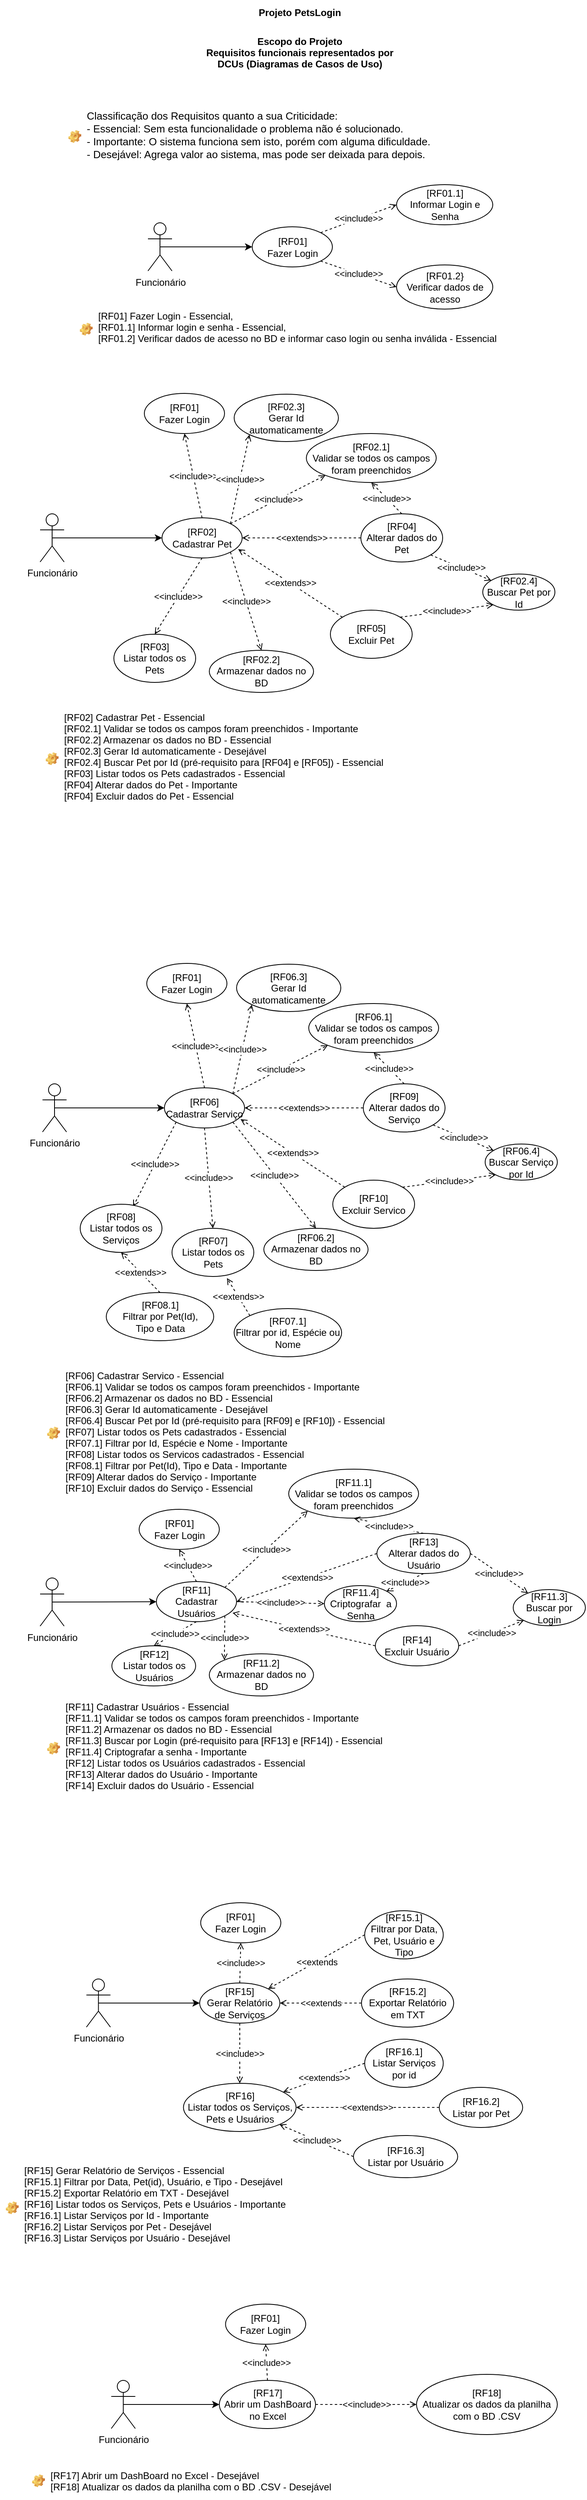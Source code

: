 <mxfile version="18.0.3" type="device"><diagram id="cu6MHWoMHVupW0vgvEFt" name="Page-1"><mxGraphModel dx="1102" dy="614" grid="1" gridSize="10" guides="1" tooltips="1" connect="1" arrows="1" fold="1" page="1" pageScale="1" pageWidth="827" pageHeight="1169" math="0" shadow="0"><root><mxCell id="0"/><mxCell id="1" parent="0"/><mxCell id="Z3dMWzObU7FpxK81rNXW-9" style="rounded=0;orthogonalLoop=1;jettySize=auto;html=1;exitX=0.5;exitY=0.5;exitDx=0;exitDy=0;exitPerimeter=0;" edge="1" parent="1" source="Z3dMWzObU7FpxK81rNXW-1" target="Z3dMWzObU7FpxK81rNXW-6"><mxGeometry relative="1" as="geometry"/></mxCell><mxCell id="Z3dMWzObU7FpxK81rNXW-1" value="Funcionário" style="shape=umlActor;verticalLabelPosition=bottom;verticalAlign=top;html=1;" vertex="1" parent="1"><mxGeometry x="224.5" y="307.5" width="30" height="60" as="geometry"/></mxCell><mxCell id="Z3dMWzObU7FpxK81rNXW-22" value="&amp;lt;&amp;lt;include&amp;gt;&amp;gt;" style="edgeStyle=none;rounded=0;orthogonalLoop=1;jettySize=auto;html=1;exitX=1;exitY=0;exitDx=0;exitDy=0;entryX=0;entryY=0.5;entryDx=0;entryDy=0;dashed=1;endArrow=open;endFill=0;" edge="1" parent="1" source="Z3dMWzObU7FpxK81rNXW-6" target="Z3dMWzObU7FpxK81rNXW-7"><mxGeometry relative="1" as="geometry"/></mxCell><mxCell id="Z3dMWzObU7FpxK81rNXW-23" value="&amp;lt;&amp;lt;include&amp;gt;&amp;gt;" style="edgeStyle=none;rounded=0;orthogonalLoop=1;jettySize=auto;html=1;exitX=1;exitY=1;exitDx=0;exitDy=0;entryX=0;entryY=0.5;entryDx=0;entryDy=0;dashed=1;endArrow=open;endFill=0;" edge="1" parent="1" source="Z3dMWzObU7FpxK81rNXW-6" target="Z3dMWzObU7FpxK81rNXW-8"><mxGeometry relative="1" as="geometry"/></mxCell><mxCell id="Z3dMWzObU7FpxK81rNXW-6" value="[RF01]&lt;br&gt;Fazer Login" style="ellipse;whiteSpace=wrap;html=1;" vertex="1" parent="1"><mxGeometry x="354.5" y="312.5" width="100" height="50" as="geometry"/></mxCell><mxCell id="Z3dMWzObU7FpxK81rNXW-7" value="[RF01.1]&lt;br&gt;Informar Login e Senha" style="ellipse;whiteSpace=wrap;html=1;" vertex="1" parent="1"><mxGeometry x="534.5" y="260" width="120" height="50" as="geometry"/></mxCell><mxCell id="Z3dMWzObU7FpxK81rNXW-8" value="[RF01.2}&lt;br&gt;Verificar dados de acesso" style="ellipse;whiteSpace=wrap;html=1;" vertex="1" parent="1"><mxGeometry x="534.5" y="360" width="120" height="55" as="geometry"/></mxCell><mxCell id="Z3dMWzObU7FpxK81rNXW-10" style="rounded=0;orthogonalLoop=1;jettySize=auto;html=1;exitX=0.5;exitY=0.5;exitDx=0;exitDy=0;exitPerimeter=0;" edge="1" source="Z3dMWzObU7FpxK81rNXW-11" target="Z3dMWzObU7FpxK81rNXW-12" parent="1"><mxGeometry relative="1" as="geometry"/></mxCell><mxCell id="Z3dMWzObU7FpxK81rNXW-11" value="Funcionário" style="shape=umlActor;verticalLabelPosition=bottom;verticalAlign=top;html=1;" vertex="1" parent="1"><mxGeometry x="90" y="670" width="30" height="60" as="geometry"/></mxCell><mxCell id="Z3dMWzObU7FpxK81rNXW-24" value="&amp;lt;&amp;lt;include&amp;gt;&amp;gt;" style="edgeStyle=none;rounded=0;orthogonalLoop=1;jettySize=auto;html=1;exitX=0.5;exitY=0;exitDx=0;exitDy=0;entryX=0.5;entryY=1;entryDx=0;entryDy=0;dashed=1;endArrow=open;endFill=0;" edge="1" parent="1" source="Z3dMWzObU7FpxK81rNXW-12" target="Z3dMWzObU7FpxK81rNXW-18"><mxGeometry relative="1" as="geometry"/></mxCell><mxCell id="Z3dMWzObU7FpxK81rNXW-25" value="&amp;lt;&amp;lt;include&amp;gt;&amp;gt;" style="edgeStyle=none;rounded=0;orthogonalLoop=1;jettySize=auto;html=1;exitX=1;exitY=0;exitDx=0;exitDy=0;entryX=0;entryY=1;entryDx=0;entryDy=0;dashed=1;endArrow=open;endFill=0;" edge="1" parent="1" source="Z3dMWzObU7FpxK81rNXW-12" target="Z3dMWzObU7FpxK81rNXW-13"><mxGeometry relative="1" as="geometry"/></mxCell><mxCell id="Z3dMWzObU7FpxK81rNXW-27" value="&amp;lt;&amp;lt;include&amp;gt;&amp;gt;" style="edgeStyle=none;rounded=0;orthogonalLoop=1;jettySize=auto;html=1;exitX=1;exitY=1;exitDx=0;exitDy=0;entryX=0.5;entryY=0;entryDx=0;entryDy=0;dashed=1;endArrow=open;endFill=0;" edge="1" parent="1" source="Z3dMWzObU7FpxK81rNXW-12" target="Z3dMWzObU7FpxK81rNXW-26"><mxGeometry relative="1" as="geometry"/></mxCell><mxCell id="Z3dMWzObU7FpxK81rNXW-35" value="&amp;lt;&amp;lt;include&amp;gt;&amp;gt;" style="edgeStyle=none;rounded=0;orthogonalLoop=1;jettySize=auto;html=1;exitX=1;exitY=0;exitDx=0;exitDy=0;entryX=0;entryY=1;entryDx=0;entryDy=0;dashed=1;endArrow=open;endFill=0;" edge="1" parent="1" source="Z3dMWzObU7FpxK81rNXW-12" target="Z3dMWzObU7FpxK81rNXW-34"><mxGeometry relative="1" as="geometry"/></mxCell><mxCell id="Z3dMWzObU7FpxK81rNXW-37" value="&amp;lt;&amp;lt;include&amp;gt;&amp;gt;" style="edgeStyle=none;rounded=0;orthogonalLoop=1;jettySize=auto;html=1;exitX=0.5;exitY=1;exitDx=0;exitDy=0;entryX=0.5;entryY=0;entryDx=0;entryDy=0;dashed=1;endArrow=open;endFill=0;" edge="1" parent="1" source="Z3dMWzObU7FpxK81rNXW-12" target="Z3dMWzObU7FpxK81rNXW-14"><mxGeometry relative="1" as="geometry"/></mxCell><mxCell id="Z3dMWzObU7FpxK81rNXW-12" value="[RF02]&lt;br&gt;Cadastrar Pet" style="ellipse;whiteSpace=wrap;html=1;" vertex="1" parent="1"><mxGeometry x="242" y="675" width="100" height="50" as="geometry"/></mxCell><mxCell id="Z3dMWzObU7FpxK81rNXW-13" value="[RF02.1]&lt;br&gt;Validar se todos os campos foram preenchidos" style="ellipse;whiteSpace=wrap;html=1;" vertex="1" parent="1"><mxGeometry x="422" y="570" width="162" height="61" as="geometry"/></mxCell><mxCell id="Z3dMWzObU7FpxK81rNXW-14" value="[RF03]&lt;br&gt;Listar todos os Pets" style="ellipse;whiteSpace=wrap;html=1;" vertex="1" parent="1"><mxGeometry x="182" y="820" width="102" height="60" as="geometry"/></mxCell><mxCell id="Z3dMWzObU7FpxK81rNXW-15" value="Projeto PetsLogin" style="text;align=center;fontStyle=1;verticalAlign=middle;spacingLeft=3;spacingRight=3;strokeColor=none;rotatable=0;points=[[0,0.5],[1,0.5]];portConstraint=eastwest;" vertex="1" parent="1"><mxGeometry x="329" y="30" width="170" height="30" as="geometry"/></mxCell><mxCell id="Z3dMWzObU7FpxK81rNXW-16" value="Escopo do Projeto&#10;Requisitos funcionais representados por&#10;DCUs (Diagramas de Casos de Uso)" style="text;align=center;fontStyle=1;verticalAlign=middle;spacingLeft=3;spacingRight=3;strokeColor=none;rotatable=0;points=[[0,0.5],[1,0.5]];portConstraint=eastwest;" vertex="1" parent="1"><mxGeometry x="296" y="70" width="236" height="50" as="geometry"/></mxCell><mxCell id="Z3dMWzObU7FpxK81rNXW-17" value="[RF01] Fazer Login - Essencial,&#10;[RF01.1] Informar login e senha - Essencial,&#10;[RF01.2] Verificar dados de acesso no BD e informar caso login ou senha inválida - Essencial" style="label;fontStyle=0;strokeColor=none;fillColor=none;align=left;verticalAlign=top;overflow=hidden;spacingLeft=28;spacingRight=4;rotatable=0;points=[[0,0.5],[1,0.5]];portConstraint=eastwest;imageWidth=16;imageHeight=16;image=img/clipart/Gear_128x128.png" vertex="1" parent="1"><mxGeometry x="132.5" y="410" width="533" height="60" as="geometry"/></mxCell><mxCell id="Z3dMWzObU7FpxK81rNXW-18" value="[RF01]&lt;br&gt;Fazer Login" style="ellipse;whiteSpace=wrap;html=1;" vertex="1" parent="1"><mxGeometry x="220" y="520" width="100" height="50" as="geometry"/></mxCell><mxCell id="Z3dMWzObU7FpxK81rNXW-28" value="&amp;lt;&amp;lt;extends&amp;gt;&amp;gt;" style="edgeStyle=none;rounded=0;orthogonalLoop=1;jettySize=auto;html=1;exitX=0;exitY=0.5;exitDx=0;exitDy=0;entryX=1;entryY=0.5;entryDx=0;entryDy=0;dashed=1;endArrow=open;endFill=0;" edge="1" parent="1" source="Z3dMWzObU7FpxK81rNXW-19" target="Z3dMWzObU7FpxK81rNXW-12"><mxGeometry relative="1" as="geometry"/></mxCell><mxCell id="Z3dMWzObU7FpxK81rNXW-31" value="&amp;lt;&amp;lt;include&amp;gt;&amp;gt;" style="edgeStyle=none;rounded=0;orthogonalLoop=1;jettySize=auto;html=1;exitX=1;exitY=1;exitDx=0;exitDy=0;dashed=1;endArrow=open;endFill=0;" edge="1" parent="1" source="Z3dMWzObU7FpxK81rNXW-19" target="Z3dMWzObU7FpxK81rNXW-20"><mxGeometry relative="1" as="geometry"/></mxCell><mxCell id="Z3dMWzObU7FpxK81rNXW-36" value="&amp;lt;&amp;lt;include&amp;gt;&amp;gt;" style="edgeStyle=none;rounded=0;orthogonalLoop=1;jettySize=auto;html=1;exitX=0.5;exitY=0;exitDx=0;exitDy=0;entryX=0.5;entryY=1;entryDx=0;entryDy=0;dashed=1;endArrow=open;endFill=0;" edge="1" parent="1" source="Z3dMWzObU7FpxK81rNXW-19" target="Z3dMWzObU7FpxK81rNXW-13"><mxGeometry relative="1" as="geometry"/></mxCell><mxCell id="Z3dMWzObU7FpxK81rNXW-19" value="[RF04]&lt;br&gt;Alterar dados do Pet" style="ellipse;whiteSpace=wrap;html=1;" vertex="1" parent="1"><mxGeometry x="490" y="670" width="102" height="60" as="geometry"/></mxCell><mxCell id="Z3dMWzObU7FpxK81rNXW-20" value="[RF02.4]&lt;br&gt;Buscar Pet por Id" style="ellipse;whiteSpace=wrap;html=1;" vertex="1" parent="1"><mxGeometry x="642" y="745" width="90" height="45" as="geometry"/></mxCell><mxCell id="Z3dMWzObU7FpxK81rNXW-29" value="&amp;lt;&amp;lt;extends&amp;gt;&amp;gt;" style="edgeStyle=none;rounded=0;orthogonalLoop=1;jettySize=auto;html=1;exitX=0;exitY=0;exitDx=0;exitDy=0;entryX=0.95;entryY=0.78;entryDx=0;entryDy=0;entryPerimeter=0;dashed=1;endArrow=open;endFill=0;" edge="1" parent="1" source="Z3dMWzObU7FpxK81rNXW-21" target="Z3dMWzObU7FpxK81rNXW-12"><mxGeometry relative="1" as="geometry"/></mxCell><mxCell id="Z3dMWzObU7FpxK81rNXW-32" value="&amp;lt;&amp;lt;include&amp;gt;&amp;gt;" style="edgeStyle=none;rounded=0;orthogonalLoop=1;jettySize=auto;html=1;exitX=1;exitY=0;exitDx=0;exitDy=0;entryX=0;entryY=1;entryDx=0;entryDy=0;dashed=1;endArrow=open;endFill=0;" edge="1" parent="1" source="Z3dMWzObU7FpxK81rNXW-21" target="Z3dMWzObU7FpxK81rNXW-20"><mxGeometry relative="1" as="geometry"/></mxCell><mxCell id="Z3dMWzObU7FpxK81rNXW-21" value="[RF05]&lt;br&gt;Excluir Pet" style="ellipse;whiteSpace=wrap;html=1;" vertex="1" parent="1"><mxGeometry x="452" y="790" width="102" height="60" as="geometry"/></mxCell><mxCell id="Z3dMWzObU7FpxK81rNXW-26" value="[RF02.2]&lt;br&gt;Armazenar dados no BD" style="ellipse;whiteSpace=wrap;html=1;" vertex="1" parent="1"><mxGeometry x="301" y="840" width="130" height="52.5" as="geometry"/></mxCell><mxCell id="Z3dMWzObU7FpxK81rNXW-34" value="[RF02.3]&lt;br&gt;Gerar Id automaticamente" style="ellipse;whiteSpace=wrap;html=1;" vertex="1" parent="1"><mxGeometry x="332" y="521" width="130" height="59" as="geometry"/></mxCell><mxCell id="Z3dMWzObU7FpxK81rNXW-38" value="[RF02] Cadastrar Pet - Essencial&#10;[RF02.1] Validar se todos os campos foram preenchidos - Importante&#10;[RF02.2] Armazenar os dados no BD - Essencial&#10;[RF02.3] Gerar Id automaticamente - Desejável&#10;[RF02.4] Buscar Pet por Id (pré-requisito para [RF04] e [RF05]) - Essencial&#10;[RF03] Listar todos os Pets cadastrados - Essencial&#10;[RF04] Alterar dados do Pet - Importante&#10;[RF04] Excluir dados do Pet - Essencial" style="label;fontStyle=0;strokeColor=none;fillColor=none;align=left;verticalAlign=top;overflow=hidden;spacingLeft=28;spacingRight=4;rotatable=0;points=[[0,0.5],[1,0.5]];portConstraint=eastwest;imageWidth=16;imageHeight=16;image=img/clipart/Gear_128x128.png" vertex="1" parent="1"><mxGeometry x="90" y="910" width="522" height="130" as="geometry"/></mxCell><mxCell id="Z3dMWzObU7FpxK81rNXW-39" value="Classificação dos Requisitos quanto a sua Criticidade:&#10;- Essencial: Sem esta funcionalidade o problema não é solucionado.&#10;- Importante: O sistema funciona sem isto, porém com alguma dificuldade.&#10;- Desejável: Agrega valor ao sistema, mas pode ser deixada para depois." style="label;fontStyle=0;strokeColor=none;fillColor=none;align=left;verticalAlign=top;overflow=hidden;spacingLeft=28;spacingRight=4;rotatable=0;points=[[0,0.5],[1,0.5]];portConstraint=eastwest;imageWidth=16;imageHeight=16;image=img/clipart/Gear_128x128.png;fontSize=13;" vertex="1" parent="1"><mxGeometry x="118.25" y="160" width="495.5" height="80" as="geometry"/></mxCell><mxCell id="Z3dMWzObU7FpxK81rNXW-61" style="rounded=0;orthogonalLoop=1;jettySize=auto;html=1;exitX=0.5;exitY=0.5;exitDx=0;exitDy=0;exitPerimeter=0;" edge="1" source="Z3dMWzObU7FpxK81rNXW-62" target="Z3dMWzObU7FpxK81rNXW-68" parent="1"><mxGeometry relative="1" as="geometry"/></mxCell><mxCell id="Z3dMWzObU7FpxK81rNXW-62" value="Funcionário" style="shape=umlActor;verticalLabelPosition=bottom;verticalAlign=top;html=1;" vertex="1" parent="1"><mxGeometry x="93" y="1380" width="30" height="60" as="geometry"/></mxCell><mxCell id="Z3dMWzObU7FpxK81rNXW-63" value="&amp;lt;&amp;lt;include&amp;gt;&amp;gt;" style="edgeStyle=none;rounded=0;orthogonalLoop=1;jettySize=auto;html=1;exitX=0.5;exitY=0;exitDx=0;exitDy=0;entryX=0.5;entryY=1;entryDx=0;entryDy=0;dashed=1;endArrow=open;endFill=0;" edge="1" source="Z3dMWzObU7FpxK81rNXW-68" target="Z3dMWzObU7FpxK81rNXW-71" parent="1"><mxGeometry relative="1" as="geometry"/></mxCell><mxCell id="Z3dMWzObU7FpxK81rNXW-64" value="&amp;lt;&amp;lt;include&amp;gt;&amp;gt;" style="edgeStyle=none;rounded=0;orthogonalLoop=1;jettySize=auto;html=1;exitX=1;exitY=0;exitDx=0;exitDy=0;entryX=0;entryY=1;entryDx=0;entryDy=0;dashed=1;endArrow=open;endFill=0;" edge="1" source="Z3dMWzObU7FpxK81rNXW-68" target="Z3dMWzObU7FpxK81rNXW-69" parent="1"><mxGeometry relative="1" as="geometry"/></mxCell><mxCell id="Z3dMWzObU7FpxK81rNXW-65" value="&amp;lt;&amp;lt;include&amp;gt;&amp;gt;" style="edgeStyle=none;rounded=0;orthogonalLoop=1;jettySize=auto;html=1;exitX=1;exitY=1;exitDx=0;exitDy=0;entryX=0.5;entryY=0;entryDx=0;entryDy=0;dashed=1;endArrow=open;endFill=0;" edge="1" source="Z3dMWzObU7FpxK81rNXW-68" target="Z3dMWzObU7FpxK81rNXW-80" parent="1"><mxGeometry relative="1" as="geometry"/></mxCell><mxCell id="Z3dMWzObU7FpxK81rNXW-66" value="&amp;lt;&amp;lt;include&amp;gt;&amp;gt;" style="edgeStyle=none;rounded=0;orthogonalLoop=1;jettySize=auto;html=1;exitX=1;exitY=0;exitDx=0;exitDy=0;entryX=0;entryY=1;entryDx=0;entryDy=0;dashed=1;endArrow=open;endFill=0;" edge="1" source="Z3dMWzObU7FpxK81rNXW-68" target="Z3dMWzObU7FpxK81rNXW-81" parent="1"><mxGeometry relative="1" as="geometry"/></mxCell><mxCell id="Z3dMWzObU7FpxK81rNXW-67" value="&amp;lt;&amp;lt;include&amp;gt;&amp;gt;" style="edgeStyle=none;rounded=0;orthogonalLoop=1;jettySize=auto;html=1;exitX=0.5;exitY=1;exitDx=0;exitDy=0;entryX=0.5;entryY=0;entryDx=0;entryDy=0;dashed=1;endArrow=open;endFill=0;" edge="1" source="Z3dMWzObU7FpxK81rNXW-68" target="Z3dMWzObU7FpxK81rNXW-70" parent="1"><mxGeometry relative="1" as="geometry"/></mxCell><mxCell id="Z3dMWzObU7FpxK81rNXW-84" value="&amp;lt;&amp;lt;include&amp;gt;&amp;gt;" style="edgeStyle=none;rounded=0;orthogonalLoop=1;jettySize=auto;html=1;exitX=0;exitY=1;exitDx=0;exitDy=0;entryX=0.647;entryY=0.05;entryDx=0;entryDy=0;entryPerimeter=0;dashed=1;fontSize=11;endArrow=open;endFill=0;" edge="1" parent="1" source="Z3dMWzObU7FpxK81rNXW-68" target="Z3dMWzObU7FpxK81rNXW-83"><mxGeometry relative="1" as="geometry"/></mxCell><mxCell id="Z3dMWzObU7FpxK81rNXW-68" value="[RF06]&lt;br&gt;Cadastrar Serviço" style="ellipse;whiteSpace=wrap;html=1;" vertex="1" parent="1"><mxGeometry x="245" y="1385" width="100" height="50" as="geometry"/></mxCell><mxCell id="Z3dMWzObU7FpxK81rNXW-69" value="[RF06.1]&lt;br&gt;Validar se todos os campos foram preenchidos" style="ellipse;whiteSpace=wrap;html=1;" vertex="1" parent="1"><mxGeometry x="425" y="1280" width="162" height="61" as="geometry"/></mxCell><mxCell id="Z3dMWzObU7FpxK81rNXW-70" value="[RF07]&lt;br&gt;Listar todos os Pets" style="ellipse;whiteSpace=wrap;html=1;" vertex="1" parent="1"><mxGeometry x="254.5" y="1560" width="102" height="60" as="geometry"/></mxCell><mxCell id="Z3dMWzObU7FpxK81rNXW-71" value="[RF01]&lt;br&gt;Fazer Login" style="ellipse;whiteSpace=wrap;html=1;" vertex="1" parent="1"><mxGeometry x="223" y="1230" width="100" height="50" as="geometry"/></mxCell><mxCell id="Z3dMWzObU7FpxK81rNXW-72" value="&amp;lt;&amp;lt;extends&amp;gt;&amp;gt;" style="edgeStyle=none;rounded=0;orthogonalLoop=1;jettySize=auto;html=1;exitX=0;exitY=0.5;exitDx=0;exitDy=0;entryX=1;entryY=0.5;entryDx=0;entryDy=0;dashed=1;endArrow=open;endFill=0;" edge="1" source="Z3dMWzObU7FpxK81rNXW-75" target="Z3dMWzObU7FpxK81rNXW-68" parent="1"><mxGeometry relative="1" as="geometry"/></mxCell><mxCell id="Z3dMWzObU7FpxK81rNXW-73" value="&amp;lt;&amp;lt;include&amp;gt;&amp;gt;" style="edgeStyle=none;rounded=0;orthogonalLoop=1;jettySize=auto;html=1;exitX=1;exitY=1;exitDx=0;exitDy=0;dashed=1;endArrow=open;endFill=0;" edge="1" source="Z3dMWzObU7FpxK81rNXW-75" target="Z3dMWzObU7FpxK81rNXW-76" parent="1"><mxGeometry relative="1" as="geometry"/></mxCell><mxCell id="Z3dMWzObU7FpxK81rNXW-74" value="&amp;lt;&amp;lt;include&amp;gt;&amp;gt;" style="edgeStyle=none;rounded=0;orthogonalLoop=1;jettySize=auto;html=1;exitX=0.5;exitY=0;exitDx=0;exitDy=0;entryX=0.5;entryY=1;entryDx=0;entryDy=0;dashed=1;endArrow=open;endFill=0;" edge="1" source="Z3dMWzObU7FpxK81rNXW-75" target="Z3dMWzObU7FpxK81rNXW-69" parent="1"><mxGeometry relative="1" as="geometry"/></mxCell><mxCell id="Z3dMWzObU7FpxK81rNXW-75" value="[RF09]&lt;br&gt;Alterar dados do Serviço" style="ellipse;whiteSpace=wrap;html=1;" vertex="1" parent="1"><mxGeometry x="493" y="1380" width="102" height="60" as="geometry"/></mxCell><mxCell id="Z3dMWzObU7FpxK81rNXW-76" value="[RF06.4]&lt;br&gt;Buscar Serviço por Id" style="ellipse;whiteSpace=wrap;html=1;" vertex="1" parent="1"><mxGeometry x="645" y="1455" width="90" height="45" as="geometry"/></mxCell><mxCell id="Z3dMWzObU7FpxK81rNXW-77" value="&amp;lt;&amp;lt;extends&amp;gt;&amp;gt;" style="edgeStyle=none;rounded=0;orthogonalLoop=1;jettySize=auto;html=1;exitX=0;exitY=0;exitDx=0;exitDy=0;entryX=0.95;entryY=0.78;entryDx=0;entryDy=0;entryPerimeter=0;dashed=1;endArrow=open;endFill=0;" edge="1" source="Z3dMWzObU7FpxK81rNXW-79" target="Z3dMWzObU7FpxK81rNXW-68" parent="1"><mxGeometry relative="1" as="geometry"/></mxCell><mxCell id="Z3dMWzObU7FpxK81rNXW-78" value="&amp;lt;&amp;lt;include&amp;gt;&amp;gt;" style="edgeStyle=none;rounded=0;orthogonalLoop=1;jettySize=auto;html=1;exitX=1;exitY=0;exitDx=0;exitDy=0;entryX=0;entryY=1;entryDx=0;entryDy=0;dashed=1;endArrow=open;endFill=0;" edge="1" source="Z3dMWzObU7FpxK81rNXW-79" target="Z3dMWzObU7FpxK81rNXW-76" parent="1"><mxGeometry relative="1" as="geometry"/></mxCell><mxCell id="Z3dMWzObU7FpxK81rNXW-79" value="[RF10]&lt;br&gt;Excluir Servico" style="ellipse;whiteSpace=wrap;html=1;" vertex="1" parent="1"><mxGeometry x="455" y="1500" width="102" height="60" as="geometry"/></mxCell><mxCell id="Z3dMWzObU7FpxK81rNXW-80" value="[RF06.2]&lt;br&gt;Armazenar dados no BD" style="ellipse;whiteSpace=wrap;html=1;" vertex="1" parent="1"><mxGeometry x="369" y="1560" width="130" height="52.5" as="geometry"/></mxCell><mxCell id="Z3dMWzObU7FpxK81rNXW-81" value="[RF06.3]&lt;br&gt;Gerar Id automaticamente" style="ellipse;whiteSpace=wrap;html=1;" vertex="1" parent="1"><mxGeometry x="335" y="1231" width="130" height="59" as="geometry"/></mxCell><mxCell id="Z3dMWzObU7FpxK81rNXW-82" value="[RF06] Cadastrar Servico - Essencial&#10;[RF06.1] Validar se todos os campos foram preenchidos - Importante&#10;[RF06.2] Armazenar os dados no BD - Essencial&#10;[RF06.3] Gerar Id automaticamente - Desejável&#10;[RF06.4] Buscar Pet por Id (pré-requisito para [RF09] e [RF10]) - Essencial&#10;[RF07] Listar todos os Pets cadastrados - Essencial&#10;[RF07.1] Filtrar por Id, Espécie e Nome - Importante&#10;[RF08] Listar todos os Servicos cadastrados - Essencial&#10;[RF08.1] Filtrar por Pet(Id), Tipo e Data - Importante&#10;[RF09] Alterar dados do Serviço - Importante&#10;[RF10] Excluir dados do Serviço - Essencial" style="label;fontStyle=0;strokeColor=none;fillColor=none;align=left;verticalAlign=top;overflow=hidden;spacingLeft=28;spacingRight=4;rotatable=0;points=[[0,0.5],[1,0.5]];portConstraint=eastwest;imageWidth=16;imageHeight=16;image=img/clipart/Gear_128x128.png" vertex="1" parent="1"><mxGeometry x="91.75" y="1730" width="522" height="170" as="geometry"/></mxCell><mxCell id="Z3dMWzObU7FpxK81rNXW-83" value="[RF08]&lt;br&gt;Listar todos os Serviços" style="ellipse;whiteSpace=wrap;html=1;" vertex="1" parent="1"><mxGeometry x="140" y="1530" width="102" height="60" as="geometry"/></mxCell><mxCell id="Z3dMWzObU7FpxK81rNXW-86" value="&amp;lt;&amp;lt;extends&amp;gt;&amp;gt;" style="edgeStyle=none;rounded=0;orthogonalLoop=1;jettySize=auto;html=1;exitX=0;exitY=0;exitDx=0;exitDy=0;entryX=0.672;entryY=1.033;entryDx=0;entryDy=0;entryPerimeter=0;dashed=1;fontSize=11;endArrow=open;endFill=0;" edge="1" parent="1" source="Z3dMWzObU7FpxK81rNXW-85" target="Z3dMWzObU7FpxK81rNXW-70"><mxGeometry relative="1" as="geometry"/></mxCell><mxCell id="Z3dMWzObU7FpxK81rNXW-85" value="[RF07.1]&lt;br&gt;Filtrar por id, Espécie ou Nome" style="ellipse;whiteSpace=wrap;html=1;" vertex="1" parent="1"><mxGeometry x="332" y="1660" width="134" height="60" as="geometry"/></mxCell><mxCell id="Z3dMWzObU7FpxK81rNXW-89" value="&amp;lt;&amp;lt;extends&amp;gt;&amp;gt;" style="edgeStyle=none;rounded=0;orthogonalLoop=1;jettySize=auto;html=1;exitX=0.5;exitY=0;exitDx=0;exitDy=0;entryX=0.5;entryY=1;entryDx=0;entryDy=0;dashed=1;fontSize=11;endArrow=open;endFill=0;" edge="1" parent="1" source="Z3dMWzObU7FpxK81rNXW-88" target="Z3dMWzObU7FpxK81rNXW-83"><mxGeometry relative="1" as="geometry"/></mxCell><mxCell id="Z3dMWzObU7FpxK81rNXW-88" value="[RF08.1]&lt;br&gt;Filtrar por Pet(Id),&lt;br&gt;Tipo e Data" style="ellipse;whiteSpace=wrap;html=1;" vertex="1" parent="1"><mxGeometry x="172.5" y="1640" width="134" height="60" as="geometry"/></mxCell><mxCell id="Z3dMWzObU7FpxK81rNXW-90" style="rounded=0;orthogonalLoop=1;jettySize=auto;html=1;exitX=0.5;exitY=0.5;exitDx=0;exitDy=0;exitPerimeter=0;" edge="1" source="Z3dMWzObU7FpxK81rNXW-91" target="Z3dMWzObU7FpxK81rNXW-97" parent="1"><mxGeometry relative="1" as="geometry"/></mxCell><mxCell id="Z3dMWzObU7FpxK81rNXW-91" value="Funcionário" style="shape=umlActor;verticalLabelPosition=bottom;verticalAlign=top;html=1;" vertex="1" parent="1"><mxGeometry x="90" y="1995.5" width="30" height="60" as="geometry"/></mxCell><mxCell id="Z3dMWzObU7FpxK81rNXW-92" value="&amp;lt;&amp;lt;include&amp;gt;&amp;gt;" style="edgeStyle=none;rounded=0;orthogonalLoop=1;jettySize=auto;html=1;exitX=0.5;exitY=0;exitDx=0;exitDy=0;entryX=0.5;entryY=1;entryDx=0;entryDy=0;dashed=1;endArrow=open;endFill=0;" edge="1" source="Z3dMWzObU7FpxK81rNXW-97" target="Z3dMWzObU7FpxK81rNXW-100" parent="1"><mxGeometry relative="1" as="geometry"/></mxCell><mxCell id="Z3dMWzObU7FpxK81rNXW-93" value="&amp;lt;&amp;lt;include&amp;gt;&amp;gt;" style="edgeStyle=none;rounded=0;orthogonalLoop=1;jettySize=auto;html=1;exitX=1;exitY=0;exitDx=0;exitDy=0;entryX=0;entryY=1;entryDx=0;entryDy=0;dashed=1;endArrow=open;endFill=0;" edge="1" source="Z3dMWzObU7FpxK81rNXW-97" target="Z3dMWzObU7FpxK81rNXW-98" parent="1"><mxGeometry relative="1" as="geometry"/></mxCell><mxCell id="Z3dMWzObU7FpxK81rNXW-94" value="&amp;lt;&amp;lt;include&amp;gt;&amp;gt;" style="edgeStyle=none;rounded=0;orthogonalLoop=1;jettySize=auto;html=1;exitX=1;exitY=1;exitDx=0;exitDy=0;entryX=0;entryY=0;entryDx=0;entryDy=0;dashed=1;endArrow=open;endFill=0;" edge="1" source="Z3dMWzObU7FpxK81rNXW-97" target="Z3dMWzObU7FpxK81rNXW-109" parent="1"><mxGeometry relative="1" as="geometry"/></mxCell><mxCell id="Z3dMWzObU7FpxK81rNXW-96" value="&amp;lt;&amp;lt;include&amp;gt;&amp;gt;" style="edgeStyle=none;rounded=0;orthogonalLoop=1;jettySize=auto;html=1;exitX=0.5;exitY=1;exitDx=0;exitDy=0;entryX=0.5;entryY=0;entryDx=0;entryDy=0;dashed=1;endArrow=open;endFill=0;" edge="1" source="Z3dMWzObU7FpxK81rNXW-97" target="Z3dMWzObU7FpxK81rNXW-99" parent="1"><mxGeometry relative="1" as="geometry"/></mxCell><mxCell id="Z3dMWzObU7FpxK81rNXW-114" value="&amp;lt;&amp;lt;include&amp;gt;&amp;gt;" style="edgeStyle=none;rounded=0;orthogonalLoop=1;jettySize=auto;html=1;exitX=1;exitY=0.5;exitDx=0;exitDy=0;entryX=0;entryY=0.5;entryDx=0;entryDy=0;dashed=1;fontSize=11;endArrow=open;endFill=0;" edge="1" parent="1" source="Z3dMWzObU7FpxK81rNXW-97" target="Z3dMWzObU7FpxK81rNXW-112"><mxGeometry relative="1" as="geometry"/></mxCell><mxCell id="Z3dMWzObU7FpxK81rNXW-97" value="[RF11]&lt;br&gt;Cadastrar Usuários" style="ellipse;whiteSpace=wrap;html=1;" vertex="1" parent="1"><mxGeometry x="235" y="2000" width="100" height="50" as="geometry"/></mxCell><mxCell id="Z3dMWzObU7FpxK81rNXW-98" value="[RF11.1]&lt;br&gt;Validar se todos os campos foram preenchidos" style="ellipse;whiteSpace=wrap;html=1;" vertex="1" parent="1"><mxGeometry x="400" y="1860" width="162" height="61" as="geometry"/></mxCell><mxCell id="Z3dMWzObU7FpxK81rNXW-99" value="[RF12]&lt;br&gt;Listar todos os Usuários" style="ellipse;whiteSpace=wrap;html=1;" vertex="1" parent="1"><mxGeometry x="179.5" y="2080" width="104.5" height="50" as="geometry"/></mxCell><mxCell id="Z3dMWzObU7FpxK81rNXW-100" value="[RF01]&lt;br&gt;Fazer Login" style="ellipse;whiteSpace=wrap;html=1;" vertex="1" parent="1"><mxGeometry x="213.5" y="1910" width="100" height="50" as="geometry"/></mxCell><mxCell id="Z3dMWzObU7FpxK81rNXW-101" value="&amp;lt;&amp;lt;extends&amp;gt;&amp;gt;" style="edgeStyle=none;rounded=0;orthogonalLoop=1;jettySize=auto;html=1;exitX=0;exitY=0.5;exitDx=0;exitDy=0;entryX=1;entryY=0.5;entryDx=0;entryDy=0;dashed=1;endArrow=open;endFill=0;" edge="1" source="Z3dMWzObU7FpxK81rNXW-104" target="Z3dMWzObU7FpxK81rNXW-97" parent="1"><mxGeometry relative="1" as="geometry"/></mxCell><mxCell id="Z3dMWzObU7FpxK81rNXW-102" value="&amp;lt;&amp;lt;include&amp;gt;&amp;gt;" style="edgeStyle=none;rounded=0;orthogonalLoop=1;jettySize=auto;html=1;exitX=1;exitY=0.5;exitDx=0;exitDy=0;dashed=1;endArrow=open;endFill=0;" edge="1" source="Z3dMWzObU7FpxK81rNXW-104" target="Z3dMWzObU7FpxK81rNXW-105" parent="1"><mxGeometry relative="1" as="geometry"/></mxCell><mxCell id="Z3dMWzObU7FpxK81rNXW-103" value="&amp;lt;&amp;lt;include&amp;gt;&amp;gt;" style="edgeStyle=none;rounded=0;orthogonalLoop=1;jettySize=auto;html=1;exitX=0.5;exitY=0;exitDx=0;exitDy=0;entryX=0.5;entryY=1;entryDx=0;entryDy=0;dashed=1;endArrow=open;endFill=0;" edge="1" source="Z3dMWzObU7FpxK81rNXW-104" target="Z3dMWzObU7FpxK81rNXW-98" parent="1"><mxGeometry relative="1" as="geometry"/></mxCell><mxCell id="Z3dMWzObU7FpxK81rNXW-113" value="&amp;lt;&amp;lt;include&amp;gt;&amp;gt;" style="edgeStyle=none;rounded=0;orthogonalLoop=1;jettySize=auto;html=1;exitX=0.5;exitY=1;exitDx=0;exitDy=0;dashed=1;fontSize=11;endArrow=open;endFill=0;" edge="1" parent="1" source="Z3dMWzObU7FpxK81rNXW-104" target="Z3dMWzObU7FpxK81rNXW-112"><mxGeometry relative="1" as="geometry"/></mxCell><mxCell id="Z3dMWzObU7FpxK81rNXW-104" value="[RF13]&lt;br&gt;Alterar dados do Usuário" style="ellipse;whiteSpace=wrap;html=1;" vertex="1" parent="1"><mxGeometry x="510" y="1940" width="116.5" height="50" as="geometry"/></mxCell><mxCell id="Z3dMWzObU7FpxK81rNXW-105" value="[RF11.3]&lt;br&gt;Buscar por Login" style="ellipse;whiteSpace=wrap;html=1;" vertex="1" parent="1"><mxGeometry x="680" y="2010" width="90" height="45" as="geometry"/></mxCell><mxCell id="Z3dMWzObU7FpxK81rNXW-106" value="&amp;lt;&amp;lt;extends&amp;gt;&amp;gt;" style="edgeStyle=none;rounded=0;orthogonalLoop=1;jettySize=auto;html=1;exitX=0;exitY=0.5;exitDx=0;exitDy=0;entryX=0.95;entryY=0.78;entryDx=0;entryDy=0;entryPerimeter=0;dashed=1;endArrow=open;endFill=0;" edge="1" source="Z3dMWzObU7FpxK81rNXW-108" target="Z3dMWzObU7FpxK81rNXW-97" parent="1"><mxGeometry relative="1" as="geometry"/></mxCell><mxCell id="Z3dMWzObU7FpxK81rNXW-107" value="&amp;lt;&amp;lt;include&amp;gt;&amp;gt;" style="edgeStyle=none;rounded=0;orthogonalLoop=1;jettySize=auto;html=1;exitX=1;exitY=0.5;exitDx=0;exitDy=0;entryX=0;entryY=1;entryDx=0;entryDy=0;dashed=1;endArrow=open;endFill=0;" edge="1" source="Z3dMWzObU7FpxK81rNXW-108" target="Z3dMWzObU7FpxK81rNXW-105" parent="1"><mxGeometry relative="1" as="geometry"/></mxCell><mxCell id="Z3dMWzObU7FpxK81rNXW-108" value="[RF14]&lt;br&gt;Excluir Usuário" style="ellipse;whiteSpace=wrap;html=1;" vertex="1" parent="1"><mxGeometry x="508" y="2055" width="104" height="50" as="geometry"/></mxCell><mxCell id="Z3dMWzObU7FpxK81rNXW-109" value="[RF11.2]&lt;br&gt;Armazenar dados no BD" style="ellipse;whiteSpace=wrap;html=1;" vertex="1" parent="1"><mxGeometry x="301" y="2090" width="130" height="52.5" as="geometry"/></mxCell><mxCell id="Z3dMWzObU7FpxK81rNXW-111" value="[RF11] Cadastrar Usuários - Essencial&#10;[RF11.1] Validar se todos os campos foram preenchidos - Importante&#10;[RF11.2] Armazenar os dados no BD - Essencial&#10;[RF11.3] Buscar por Login (pré-requisito para [RF13] e [RF14]) - Essencial&#10;[RF11.4] Criptografar a senha - Importante&#10;[RF12] Listar todos os Usuários cadastrados - Essencial&#10;[RF13] Alterar dados do Usuário - Importante&#10;[RF14] Excluir dados do Usuário - Essencial" style="label;fontStyle=0;strokeColor=none;fillColor=none;align=left;verticalAlign=top;overflow=hidden;spacingLeft=28;spacingRight=4;rotatable=0;points=[[0,0.5],[1,0.5]];portConstraint=eastwest;imageWidth=16;imageHeight=16;image=img/clipart/Gear_128x128.png" vertex="1" parent="1"><mxGeometry x="91.75" y="2142.5" width="522" height="130" as="geometry"/></mxCell><mxCell id="Z3dMWzObU7FpxK81rNXW-112" value="[RF11.4]&lt;br&gt;Criptografar&amp;nbsp; a Senha" style="ellipse;whiteSpace=wrap;html=1;" vertex="1" parent="1"><mxGeometry x="444.5" y="2005" width="90" height="45" as="geometry"/></mxCell><mxCell id="Z3dMWzObU7FpxK81rNXW-115" style="rounded=0;orthogonalLoop=1;jettySize=auto;html=1;exitX=0.5;exitY=0.5;exitDx=0;exitDy=0;exitPerimeter=0;" edge="1" source="Z3dMWzObU7FpxK81rNXW-116" target="Z3dMWzObU7FpxK81rNXW-122" parent="1"><mxGeometry relative="1" as="geometry"/></mxCell><mxCell id="Z3dMWzObU7FpxK81rNXW-116" value="Funcionário" style="shape=umlActor;verticalLabelPosition=bottom;verticalAlign=top;html=1;" vertex="1" parent="1"><mxGeometry x="147.75" y="2495" width="30" height="60" as="geometry"/></mxCell><mxCell id="Z3dMWzObU7FpxK81rNXW-117" value="&amp;lt;&amp;lt;include&amp;gt;&amp;gt;" style="edgeStyle=none;rounded=0;orthogonalLoop=1;jettySize=auto;html=1;exitX=0.5;exitY=0;exitDx=0;exitDy=0;entryX=0.5;entryY=1;entryDx=0;entryDy=0;dashed=1;endArrow=open;endFill=0;" edge="1" source="Z3dMWzObU7FpxK81rNXW-122" target="Z3dMWzObU7FpxK81rNXW-125" parent="1"><mxGeometry relative="1" as="geometry"/></mxCell><mxCell id="Z3dMWzObU7FpxK81rNXW-119" value="&amp;lt;&amp;lt;include&amp;gt;&amp;gt;" style="edgeStyle=none;rounded=0;orthogonalLoop=1;jettySize=auto;html=1;entryX=1;entryY=1;entryDx=0;entryDy=0;dashed=1;endArrow=open;endFill=0;exitX=0;exitY=0.5;exitDx=0;exitDy=0;" edge="1" source="Z3dMWzObU7FpxK81rNXW-135" target="Z3dMWzObU7FpxK81rNXW-124" parent="1"><mxGeometry relative="1" as="geometry"><mxPoint x="475.75" y="2630" as="sourcePoint"/></mxGeometry></mxCell><mxCell id="Z3dMWzObU7FpxK81rNXW-120" value="&amp;lt;&amp;lt;include&amp;gt;&amp;gt;" style="edgeStyle=none;rounded=0;orthogonalLoop=1;jettySize=auto;html=1;exitX=0.5;exitY=1;exitDx=0;exitDy=0;entryX=0.5;entryY=0;entryDx=0;entryDy=0;dashed=1;endArrow=open;endFill=0;" edge="1" source="Z3dMWzObU7FpxK81rNXW-122" target="Z3dMWzObU7FpxK81rNXW-124" parent="1"><mxGeometry relative="1" as="geometry"/></mxCell><mxCell id="Z3dMWzObU7FpxK81rNXW-122" value="[RF15]&lt;br&gt;Gerar Relatório de Serviços" style="ellipse;whiteSpace=wrap;html=1;" vertex="1" parent="1"><mxGeometry x="289" y="2500" width="100" height="50" as="geometry"/></mxCell><mxCell id="Z3dMWzObU7FpxK81rNXW-124" value="[RF16]&lt;br&gt;Listar todos os Serviços, Pets e Usuários" style="ellipse;whiteSpace=wrap;html=1;" vertex="1" parent="1"><mxGeometry x="268.75" y="2625" width="140.5" height="60" as="geometry"/></mxCell><mxCell id="Z3dMWzObU7FpxK81rNXW-125" value="[RF01]&lt;br&gt;Fazer Login" style="ellipse;whiteSpace=wrap;html=1;" vertex="1" parent="1"><mxGeometry x="290.25" y="2400" width="100" height="50" as="geometry"/></mxCell><mxCell id="Z3dMWzObU7FpxK81rNXW-126" value="&amp;lt;&amp;lt;extends&amp;gt;&amp;gt;" style="edgeStyle=none;rounded=0;orthogonalLoop=1;jettySize=auto;html=1;exitX=0;exitY=0.5;exitDx=0;exitDy=0;dashed=1;endArrow=open;endFill=0;" edge="1" source="Z3dMWzObU7FpxK81rNXW-130" target="Z3dMWzObU7FpxK81rNXW-124" parent="1"><mxGeometry relative="1" as="geometry"/></mxCell><mxCell id="Z3dMWzObU7FpxK81rNXW-130" value="[RF16.1]&lt;br&gt;Listar Serviços por id" style="ellipse;whiteSpace=wrap;html=1;" vertex="1" parent="1"><mxGeometry x="494.75" y="2570" width="98" height="60" as="geometry"/></mxCell><mxCell id="Z3dMWzObU7FpxK81rNXW-132" value="&amp;lt;&amp;lt;extends&amp;gt;&amp;gt;" style="edgeStyle=none;rounded=0;orthogonalLoop=1;jettySize=auto;html=1;exitX=0;exitY=0.5;exitDx=0;exitDy=0;entryX=1;entryY=0.5;entryDx=0;entryDy=0;dashed=1;endArrow=open;endFill=0;" edge="1" source="Z3dMWzObU7FpxK81rNXW-134" target="Z3dMWzObU7FpxK81rNXW-124" parent="1"><mxGeometry relative="1" as="geometry"/></mxCell><mxCell id="Z3dMWzObU7FpxK81rNXW-134" value="[RF16.2]&lt;br&gt;Listar por Pet" style="ellipse;whiteSpace=wrap;html=1;" vertex="1" parent="1"><mxGeometry x="587.75" y="2630" width="104" height="50" as="geometry"/></mxCell><mxCell id="Z3dMWzObU7FpxK81rNXW-135" value="[RF16.3]&lt;br&gt;Listar por Usuário" style="ellipse;whiteSpace=wrap;html=1;" vertex="1" parent="1"><mxGeometry x="480.75" y="2690" width="130" height="52.5" as="geometry"/></mxCell><mxCell id="Z3dMWzObU7FpxK81rNXW-136" value="[RF15] Gerar Relatório de Serviços - Essencial&#10;[RF15.1] Filtrar por Data, Pet(id), Usuário, e Tipo - Desejável&#10;[RF15.2] Exportar Relatório em TXT - Desejável&#10;[RF16] Listar todos os Serviços, Pets e Usuários - Importante&#10;[RF16.1] Listar Serviços por Id - Importante&#10;[RF16.2] Listar Serviços por Pet - Desejável&#10;[RF16.3] Listar Serviços por Usuário - Desejável" style="label;fontStyle=0;strokeColor=none;fillColor=none;align=left;verticalAlign=top;overflow=hidden;spacingLeft=28;spacingRight=4;rotatable=0;points=[[0,0.5],[1,0.5]];portConstraint=eastwest;imageWidth=16;imageHeight=16;image=img/clipart/Gear_128x128.png" vertex="1" parent="1"><mxGeometry x="40.25" y="2720" width="522" height="120" as="geometry"/></mxCell><mxCell id="Z3dMWzObU7FpxK81rNXW-143" value="&amp;lt;&amp;lt;extends" style="edgeStyle=none;rounded=0;orthogonalLoop=1;jettySize=auto;html=1;exitX=0;exitY=0.5;exitDx=0;exitDy=0;entryX=1;entryY=0;entryDx=0;entryDy=0;dashed=1;fontSize=11;endArrow=open;endFill=0;" edge="1" parent="1" source="Z3dMWzObU7FpxK81rNXW-142" target="Z3dMWzObU7FpxK81rNXW-122"><mxGeometry relative="1" as="geometry"/></mxCell><mxCell id="Z3dMWzObU7FpxK81rNXW-142" value="[RF15.1]&lt;br&gt;Filtrar por Data, Pet, Usuário e Tipo" style="ellipse;whiteSpace=wrap;html=1;" vertex="1" parent="1"><mxGeometry x="494.75" y="2410" width="98" height="60" as="geometry"/></mxCell><mxCell id="Z3dMWzObU7FpxK81rNXW-145" value="[RF15.2]&lt;br&gt;Exportar Relatório em TXT" style="ellipse;whiteSpace=wrap;html=1;" vertex="1" parent="1"><mxGeometry x="490.75" y="2495" width="115" height="60" as="geometry"/></mxCell><mxCell id="Z3dMWzObU7FpxK81rNXW-146" value="&amp;lt;&amp;lt;extends" style="edgeStyle=none;rounded=0;orthogonalLoop=1;jettySize=auto;html=1;exitX=0;exitY=0.5;exitDx=0;exitDy=0;entryX=1;entryY=0.5;entryDx=0;entryDy=0;dashed=1;fontSize=11;endArrow=open;endFill=0;" edge="1" parent="1" source="Z3dMWzObU7FpxK81rNXW-145" target="Z3dMWzObU7FpxK81rNXW-122"><mxGeometry relative="1" as="geometry"/></mxCell><mxCell id="Z3dMWzObU7FpxK81rNXW-147" style="rounded=0;orthogonalLoop=1;jettySize=auto;html=1;exitX=0.5;exitY=0.5;exitDx=0;exitDy=0;exitPerimeter=0;" edge="1" source="Z3dMWzObU7FpxK81rNXW-148" target="Z3dMWzObU7FpxK81rNXW-152" parent="1"><mxGeometry relative="1" as="geometry"/></mxCell><mxCell id="Z3dMWzObU7FpxK81rNXW-148" value="Funcionário" style="shape=umlActor;verticalLabelPosition=bottom;verticalAlign=top;html=1;" vertex="1" parent="1"><mxGeometry x="178.75" y="2995" width="30" height="60" as="geometry"/></mxCell><mxCell id="Z3dMWzObU7FpxK81rNXW-149" value="&amp;lt;&amp;lt;include&amp;gt;&amp;gt;" style="edgeStyle=none;rounded=0;orthogonalLoop=1;jettySize=auto;html=1;exitX=0.5;exitY=0;exitDx=0;exitDy=0;entryX=0.5;entryY=1;entryDx=0;entryDy=0;dashed=1;endArrow=open;endFill=0;" edge="1" source="Z3dMWzObU7FpxK81rNXW-152" target="Z3dMWzObU7FpxK81rNXW-154" parent="1"><mxGeometry relative="1" as="geometry"/></mxCell><mxCell id="Z3dMWzObU7FpxK81rNXW-151" value="&amp;lt;&amp;lt;include&amp;gt;&amp;gt;" style="edgeStyle=none;rounded=0;orthogonalLoop=1;jettySize=auto;html=1;exitX=1;exitY=0.5;exitDx=0;exitDy=0;entryX=0;entryY=0.5;entryDx=0;entryDy=0;dashed=1;endArrow=open;endFill=0;" edge="1" source="Z3dMWzObU7FpxK81rNXW-152" target="Z3dMWzObU7FpxK81rNXW-153" parent="1"><mxGeometry relative="1" as="geometry"/></mxCell><mxCell id="Z3dMWzObU7FpxK81rNXW-152" value="[RF17]&lt;br&gt;Abrir um DashBoard no Excel" style="ellipse;whiteSpace=wrap;html=1;" vertex="1" parent="1"><mxGeometry x="313.5" y="2995" width="120" height="60" as="geometry"/></mxCell><mxCell id="Z3dMWzObU7FpxK81rNXW-153" value="[RF18]&lt;br&gt;Atualizar os dados da planilha com o BD .CSV" style="ellipse;whiteSpace=wrap;html=1;" vertex="1" parent="1"><mxGeometry x="559.37" y="2987.5" width="175.63" height="75" as="geometry"/></mxCell><mxCell id="Z3dMWzObU7FpxK81rNXW-154" value="[RF01]&lt;br&gt;Fazer Login" style="ellipse;whiteSpace=wrap;html=1;" vertex="1" parent="1"><mxGeometry x="321.25" y="2900" width="100" height="50" as="geometry"/></mxCell><mxCell id="Z3dMWzObU7FpxK81rNXW-160" value="[RF17] Abrir um DashBoard no Excel - Desejável&#10;[RF18] Atualizar os dados da planilha com o BD .CSV - Desejável&#10;" style="label;fontStyle=0;strokeColor=none;fillColor=none;align=left;verticalAlign=top;overflow=hidden;spacingLeft=28;spacingRight=4;rotatable=0;points=[[0,0.5],[1,0.5]];portConstraint=eastwest;imageWidth=16;imageHeight=16;image=img/clipart/Gear_128x128.png" vertex="1" parent="1"><mxGeometry x="73" y="3100" width="522" height="40" as="geometry"/></mxCell></root></mxGraphModel></diagram></mxfile>